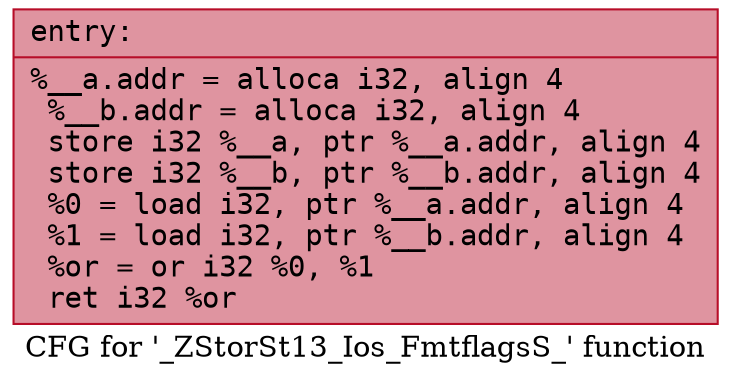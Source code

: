 digraph "CFG for '_ZStorSt13_Ios_FmtflagsS_' function" {
	label="CFG for '_ZStorSt13_Ios_FmtflagsS_' function";

	Node0x561f53d32560 [shape=record,color="#b70d28ff", style=filled, fillcolor="#b70d2870" fontname="Courier",label="{entry:\l|  %__a.addr = alloca i32, align 4\l  %__b.addr = alloca i32, align 4\l  store i32 %__a, ptr %__a.addr, align 4\l  store i32 %__b, ptr %__b.addr, align 4\l  %0 = load i32, ptr %__a.addr, align 4\l  %1 = load i32, ptr %__b.addr, align 4\l  %or = or i32 %0, %1\l  ret i32 %or\l}"];
}
